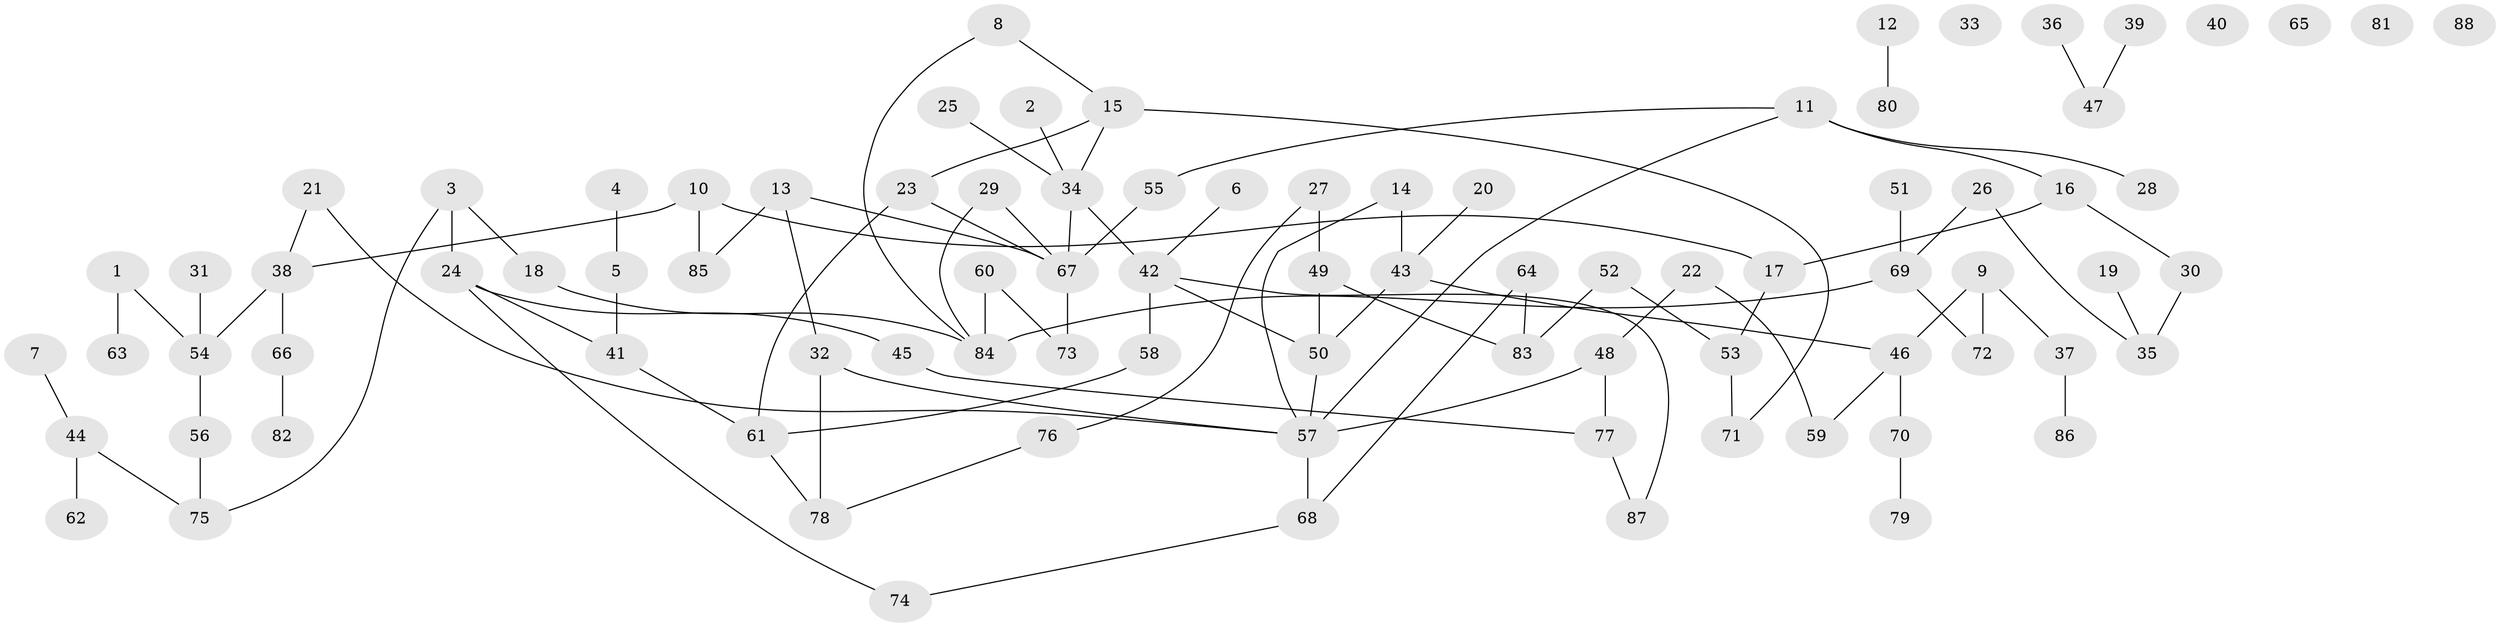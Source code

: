 // Generated by graph-tools (version 1.1) at 2025/33/03/09/25 02:33:39]
// undirected, 88 vertices, 102 edges
graph export_dot {
graph [start="1"]
  node [color=gray90,style=filled];
  1;
  2;
  3;
  4;
  5;
  6;
  7;
  8;
  9;
  10;
  11;
  12;
  13;
  14;
  15;
  16;
  17;
  18;
  19;
  20;
  21;
  22;
  23;
  24;
  25;
  26;
  27;
  28;
  29;
  30;
  31;
  32;
  33;
  34;
  35;
  36;
  37;
  38;
  39;
  40;
  41;
  42;
  43;
  44;
  45;
  46;
  47;
  48;
  49;
  50;
  51;
  52;
  53;
  54;
  55;
  56;
  57;
  58;
  59;
  60;
  61;
  62;
  63;
  64;
  65;
  66;
  67;
  68;
  69;
  70;
  71;
  72;
  73;
  74;
  75;
  76;
  77;
  78;
  79;
  80;
  81;
  82;
  83;
  84;
  85;
  86;
  87;
  88;
  1 -- 54;
  1 -- 63;
  2 -- 34;
  3 -- 18;
  3 -- 24;
  3 -- 75;
  4 -- 5;
  5 -- 41;
  6 -- 42;
  7 -- 44;
  8 -- 15;
  8 -- 84;
  9 -- 37;
  9 -- 46;
  9 -- 72;
  10 -- 17;
  10 -- 38;
  10 -- 85;
  11 -- 16;
  11 -- 28;
  11 -- 55;
  11 -- 57;
  12 -- 80;
  13 -- 32;
  13 -- 67;
  13 -- 85;
  14 -- 43;
  14 -- 57;
  15 -- 23;
  15 -- 34;
  15 -- 71;
  16 -- 17;
  16 -- 30;
  17 -- 53;
  18 -- 84;
  19 -- 35;
  20 -- 43;
  21 -- 38;
  21 -- 57;
  22 -- 48;
  22 -- 59;
  23 -- 61;
  23 -- 67;
  24 -- 41;
  24 -- 45;
  24 -- 74;
  25 -- 34;
  26 -- 35;
  26 -- 69;
  27 -- 49;
  27 -- 76;
  29 -- 67;
  29 -- 84;
  30 -- 35;
  31 -- 54;
  32 -- 57;
  32 -- 78;
  34 -- 42;
  34 -- 67;
  36 -- 47;
  37 -- 86;
  38 -- 54;
  38 -- 66;
  39 -- 47;
  41 -- 61;
  42 -- 50;
  42 -- 58;
  42 -- 87;
  43 -- 46;
  43 -- 50;
  44 -- 62;
  44 -- 75;
  45 -- 77;
  46 -- 59;
  46 -- 70;
  48 -- 57;
  48 -- 77;
  49 -- 50;
  49 -- 83;
  50 -- 57;
  51 -- 69;
  52 -- 53;
  52 -- 83;
  53 -- 71;
  54 -- 56;
  55 -- 67;
  56 -- 75;
  57 -- 68;
  58 -- 61;
  60 -- 73;
  60 -- 84;
  61 -- 78;
  64 -- 68;
  64 -- 83;
  66 -- 82;
  67 -- 73;
  68 -- 74;
  69 -- 72;
  69 -- 84;
  70 -- 79;
  76 -- 78;
  77 -- 87;
}
